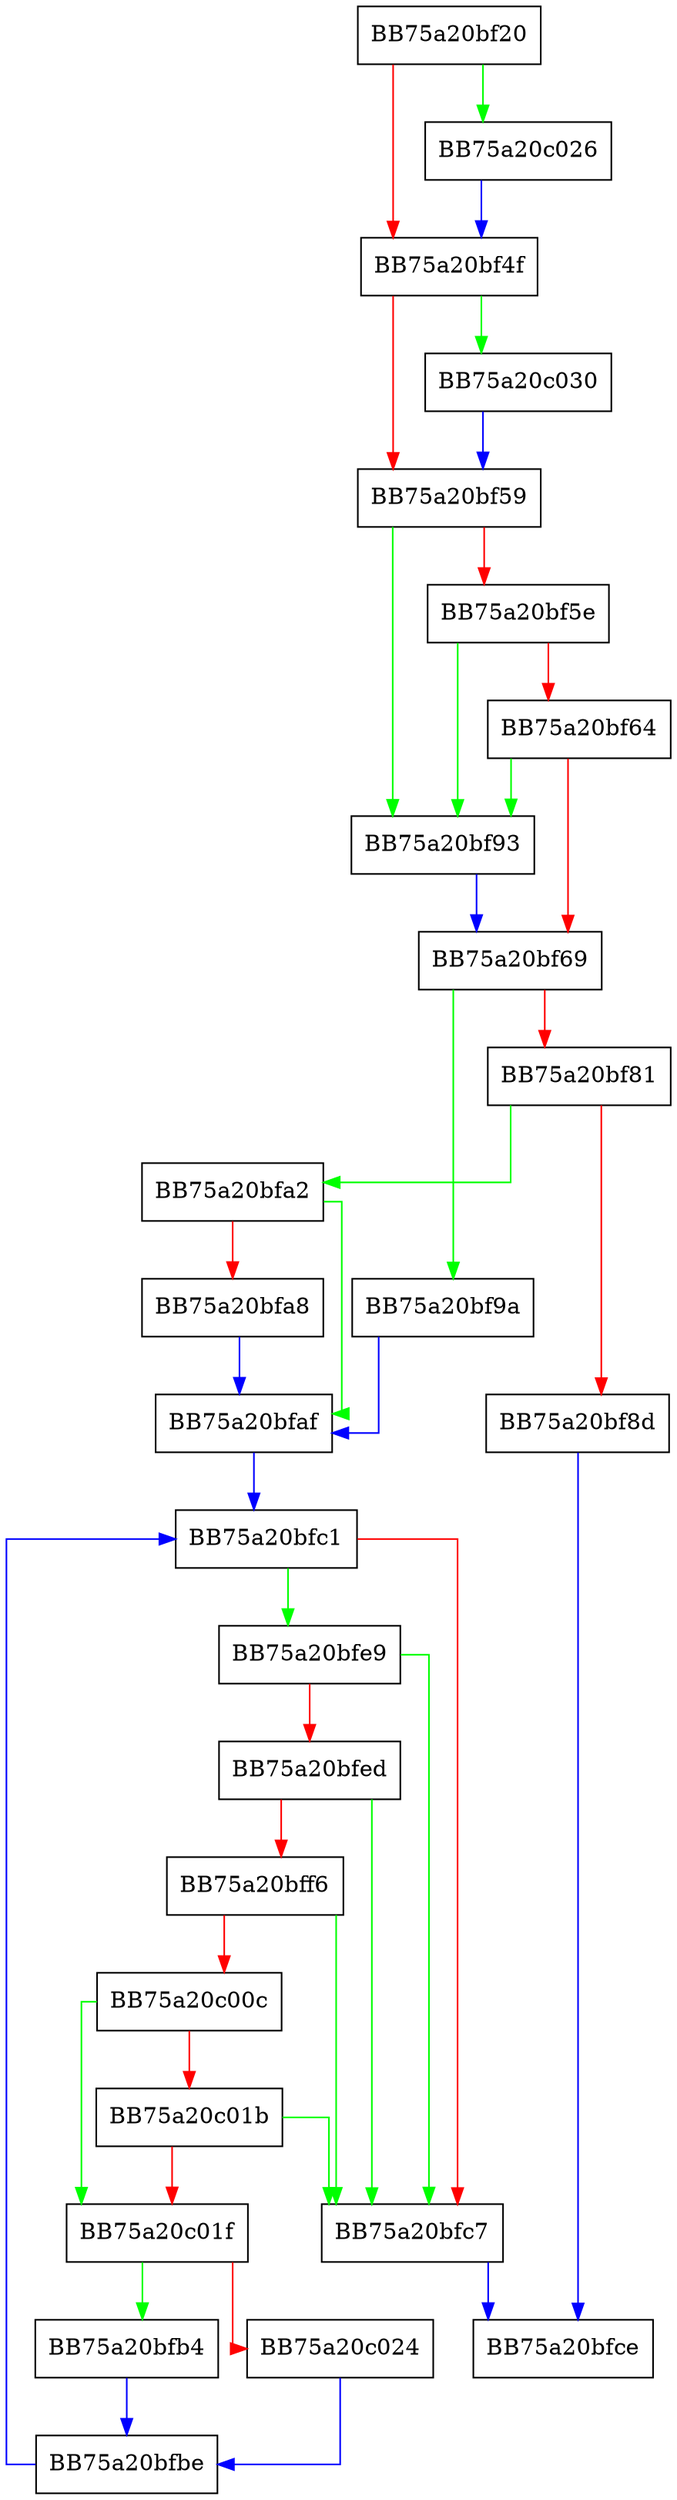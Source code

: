 digraph FillMap {
  node [shape="box"];
  graph [splines=ortho];
  BB75a20bf20 -> BB75a20c026 [color="green"];
  BB75a20bf20 -> BB75a20bf4f [color="red"];
  BB75a20bf4f -> BB75a20c030 [color="green"];
  BB75a20bf4f -> BB75a20bf59 [color="red"];
  BB75a20bf59 -> BB75a20bf93 [color="green"];
  BB75a20bf59 -> BB75a20bf5e [color="red"];
  BB75a20bf5e -> BB75a20bf93 [color="green"];
  BB75a20bf5e -> BB75a20bf64 [color="red"];
  BB75a20bf64 -> BB75a20bf93 [color="green"];
  BB75a20bf64 -> BB75a20bf69 [color="red"];
  BB75a20bf69 -> BB75a20bf9a [color="green"];
  BB75a20bf69 -> BB75a20bf81 [color="red"];
  BB75a20bf81 -> BB75a20bfa2 [color="green"];
  BB75a20bf81 -> BB75a20bf8d [color="red"];
  BB75a20bf8d -> BB75a20bfce [color="blue"];
  BB75a20bf93 -> BB75a20bf69 [color="blue"];
  BB75a20bf9a -> BB75a20bfaf [color="blue"];
  BB75a20bfa2 -> BB75a20bfaf [color="green"];
  BB75a20bfa2 -> BB75a20bfa8 [color="red"];
  BB75a20bfa8 -> BB75a20bfaf [color="blue"];
  BB75a20bfaf -> BB75a20bfc1 [color="blue"];
  BB75a20bfb4 -> BB75a20bfbe [color="blue"];
  BB75a20bfbe -> BB75a20bfc1 [color="blue"];
  BB75a20bfc1 -> BB75a20bfe9 [color="green"];
  BB75a20bfc1 -> BB75a20bfc7 [color="red"];
  BB75a20bfc7 -> BB75a20bfce [color="blue"];
  BB75a20bfe9 -> BB75a20bfc7 [color="green"];
  BB75a20bfe9 -> BB75a20bfed [color="red"];
  BB75a20bfed -> BB75a20bfc7 [color="green"];
  BB75a20bfed -> BB75a20bff6 [color="red"];
  BB75a20bff6 -> BB75a20bfc7 [color="green"];
  BB75a20bff6 -> BB75a20c00c [color="red"];
  BB75a20c00c -> BB75a20c01f [color="green"];
  BB75a20c00c -> BB75a20c01b [color="red"];
  BB75a20c01b -> BB75a20bfc7 [color="green"];
  BB75a20c01b -> BB75a20c01f [color="red"];
  BB75a20c01f -> BB75a20bfb4 [color="green"];
  BB75a20c01f -> BB75a20c024 [color="red"];
  BB75a20c024 -> BB75a20bfbe [color="blue"];
  BB75a20c026 -> BB75a20bf4f [color="blue"];
  BB75a20c030 -> BB75a20bf59 [color="blue"];
}